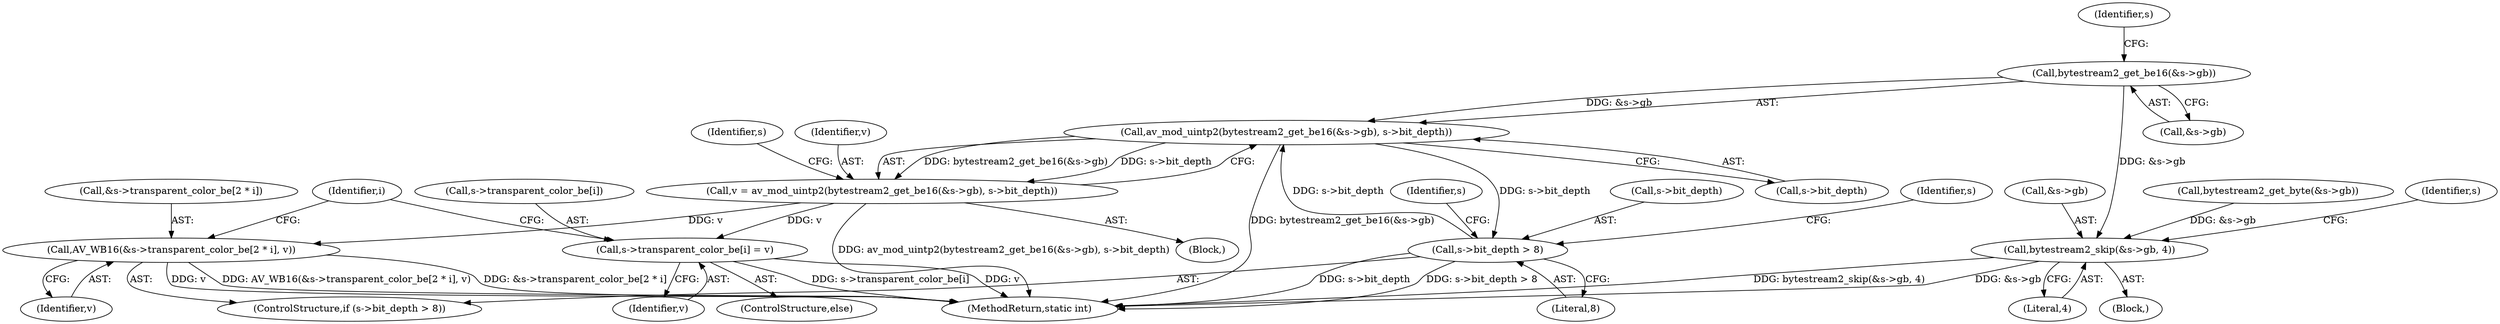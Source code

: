 digraph "0_FFmpeg_e477f09d0b3619f3d29173b2cd593e17e2d1978e_0@pointer" {
"1000214" [label="(Call,bytestream2_get_be16(&s->gb))"];
"1000213" [label="(Call,av_mod_uintp2(bytestream2_get_be16(&s->gb), s->bit_depth))"];
"1000211" [label="(Call,v = av_mod_uintp2(bytestream2_get_be16(&s->gb), s->bit_depth))"];
"1000228" [label="(Call,AV_WB16(&s->transparent_color_be[2 * i], v))"];
"1000239" [label="(Call,s->transparent_color_be[i] = v)"];
"1000223" [label="(Call,s->bit_depth > 8)"];
"1000250" [label="(Call,bytestream2_skip(&s->gb, 4))"];
"1000238" [label="(ControlStructure,else)"];
"1000227" [label="(Literal,8)"];
"1000250" [label="(Call,bytestream2_skip(&s->gb, 4))"];
"1000214" [label="(Call,bytestream2_get_be16(&s->gb))"];
"1000141" [label="(Call,bytestream2_get_byte(&s->gb))"];
"1000258" [label="(Identifier,s)"];
"1000211" [label="(Call,v = av_mod_uintp2(bytestream2_get_be16(&s->gb), s->bit_depth))"];
"1000219" [label="(Call,s->bit_depth)"];
"1000213" [label="(Call,av_mod_uintp2(bytestream2_get_be16(&s->gb), s->bit_depth))"];
"1000224" [label="(Call,s->bit_depth)"];
"1000229" [label="(Call,&s->transparent_color_be[2 * i])"];
"1000232" [label="(Identifier,s)"];
"1000210" [label="(Block,)"];
"1000212" [label="(Identifier,v)"];
"1000223" [label="(Call,s->bit_depth > 8)"];
"1000228" [label="(Call,AV_WB16(&s->transparent_color_be[2 * i], v))"];
"1000242" [label="(Identifier,s)"];
"1000255" [label="(Literal,4)"];
"1000245" [label="(Identifier,v)"];
"1000106" [label="(Block,)"];
"1000263" [label="(MethodReturn,static int)"];
"1000222" [label="(ControlStructure,if (s->bit_depth > 8))"];
"1000220" [label="(Identifier,s)"];
"1000237" [label="(Identifier,v)"];
"1000209" [label="(Identifier,i)"];
"1000225" [label="(Identifier,s)"];
"1000240" [label="(Call,s->transparent_color_be[i])"];
"1000215" [label="(Call,&s->gb)"];
"1000239" [label="(Call,s->transparent_color_be[i] = v)"];
"1000251" [label="(Call,&s->gb)"];
"1000214" -> "1000213"  [label="AST: "];
"1000214" -> "1000215"  [label="CFG: "];
"1000215" -> "1000214"  [label="AST: "];
"1000220" -> "1000214"  [label="CFG: "];
"1000214" -> "1000213"  [label="DDG: &s->gb"];
"1000214" -> "1000250"  [label="DDG: &s->gb"];
"1000213" -> "1000211"  [label="AST: "];
"1000213" -> "1000219"  [label="CFG: "];
"1000219" -> "1000213"  [label="AST: "];
"1000211" -> "1000213"  [label="CFG: "];
"1000213" -> "1000263"  [label="DDG: bytestream2_get_be16(&s->gb)"];
"1000213" -> "1000211"  [label="DDG: bytestream2_get_be16(&s->gb)"];
"1000213" -> "1000211"  [label="DDG: s->bit_depth"];
"1000223" -> "1000213"  [label="DDG: s->bit_depth"];
"1000213" -> "1000223"  [label="DDG: s->bit_depth"];
"1000211" -> "1000210"  [label="AST: "];
"1000212" -> "1000211"  [label="AST: "];
"1000225" -> "1000211"  [label="CFG: "];
"1000211" -> "1000263"  [label="DDG: av_mod_uintp2(bytestream2_get_be16(&s->gb), s->bit_depth)"];
"1000211" -> "1000228"  [label="DDG: v"];
"1000211" -> "1000239"  [label="DDG: v"];
"1000228" -> "1000222"  [label="AST: "];
"1000228" -> "1000237"  [label="CFG: "];
"1000229" -> "1000228"  [label="AST: "];
"1000237" -> "1000228"  [label="AST: "];
"1000209" -> "1000228"  [label="CFG: "];
"1000228" -> "1000263"  [label="DDG: v"];
"1000228" -> "1000263"  [label="DDG: AV_WB16(&s->transparent_color_be[2 * i], v)"];
"1000228" -> "1000263"  [label="DDG: &s->transparent_color_be[2 * i]"];
"1000239" -> "1000238"  [label="AST: "];
"1000239" -> "1000245"  [label="CFG: "];
"1000240" -> "1000239"  [label="AST: "];
"1000245" -> "1000239"  [label="AST: "];
"1000209" -> "1000239"  [label="CFG: "];
"1000239" -> "1000263"  [label="DDG: s->transparent_color_be[i]"];
"1000239" -> "1000263"  [label="DDG: v"];
"1000223" -> "1000222"  [label="AST: "];
"1000223" -> "1000227"  [label="CFG: "];
"1000224" -> "1000223"  [label="AST: "];
"1000227" -> "1000223"  [label="AST: "];
"1000232" -> "1000223"  [label="CFG: "];
"1000242" -> "1000223"  [label="CFG: "];
"1000223" -> "1000263"  [label="DDG: s->bit_depth > 8"];
"1000223" -> "1000263"  [label="DDG: s->bit_depth"];
"1000250" -> "1000106"  [label="AST: "];
"1000250" -> "1000255"  [label="CFG: "];
"1000251" -> "1000250"  [label="AST: "];
"1000255" -> "1000250"  [label="AST: "];
"1000258" -> "1000250"  [label="CFG: "];
"1000250" -> "1000263"  [label="DDG: bytestream2_skip(&s->gb, 4)"];
"1000250" -> "1000263"  [label="DDG: &s->gb"];
"1000141" -> "1000250"  [label="DDG: &s->gb"];
}
